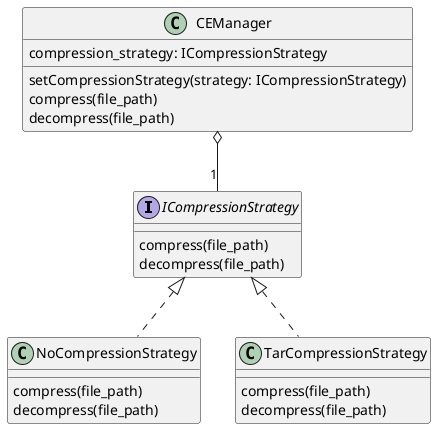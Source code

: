 @startuml "CompressionStrategy"

interface ICompressionStrategy {
    compress(file_path)
    decompress(file_path)
}

class NoCompressionStrategy implements ICompressionStrategy {
    compress(file_path)
    decompress(file_path)
}

class TarCompressionStrategy implements ICompressionStrategy {
    compress(file_path)
    decompress(file_path)
}

class CEManager {
    compression_strategy: ICompressionStrategy
    setCompressionStrategy(strategy: ICompressionStrategy)
    compress(file_path)
    decompress(file_path)
}

CEManager o-- "1" ICompressionStrategy

@enduml